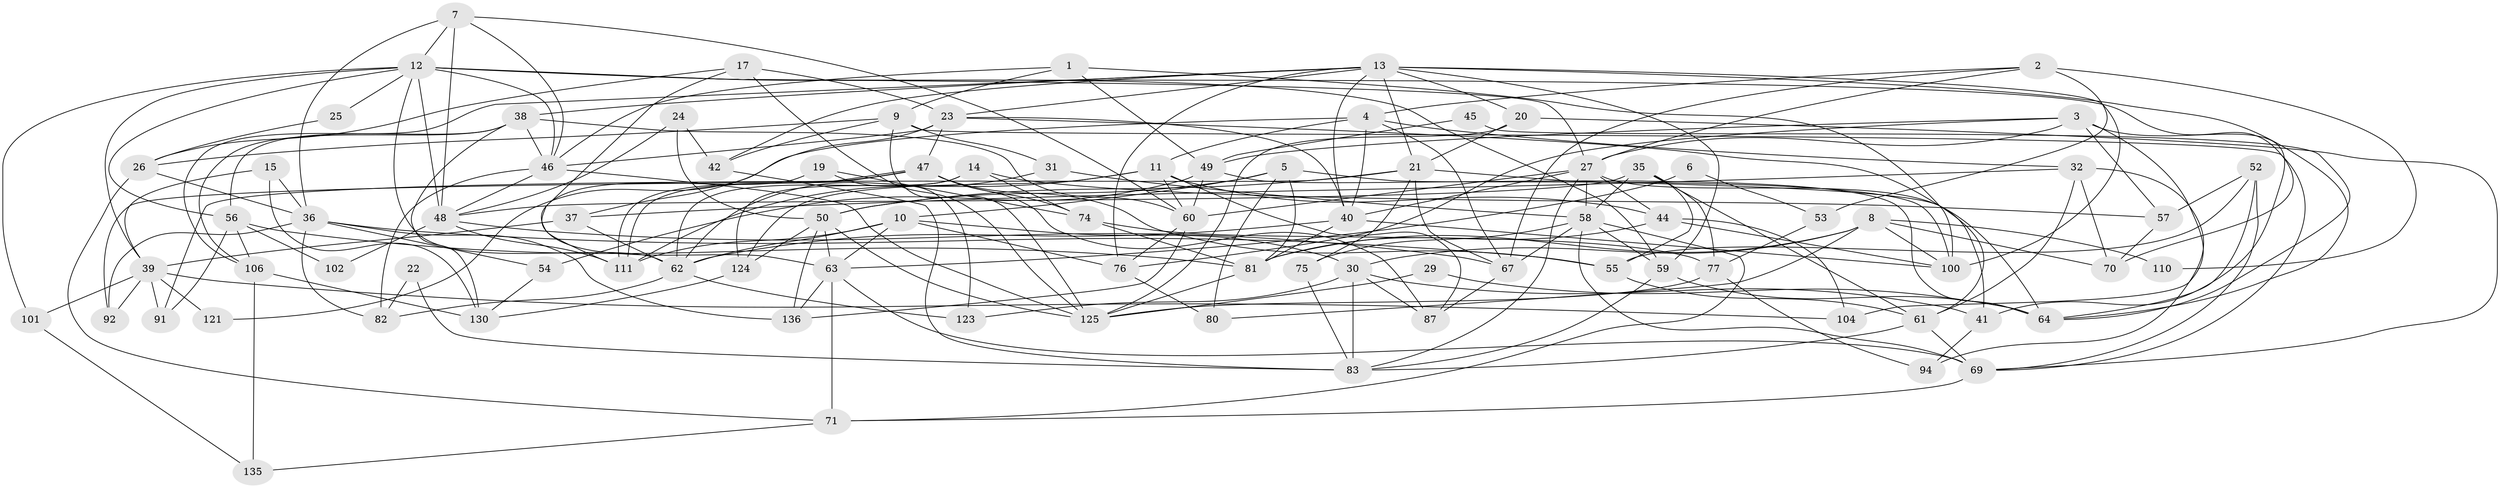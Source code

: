 // original degree distribution, {3: 0.24087591240875914, 5: 0.22627737226277372, 6: 0.08029197080291971, 4: 0.2773722627737226, 2: 0.1386861313868613, 8: 0.021897810218978103, 7: 0.014598540145985401}
// Generated by graph-tools (version 1.1) at 2025/41/03/06/25 10:41:55]
// undirected, 87 vertices, 220 edges
graph export_dot {
graph [start="1"]
  node [color=gray90,style=filled];
  1 [super="+18"];
  2;
  3 [super="+33"];
  4;
  5 [super="+51"];
  6;
  7 [super="+112"];
  8 [super="+95"];
  9 [super="+34"];
  10 [super="+16"];
  11 [super="+65"];
  12 [super="+28"];
  13 [super="+115"];
  14 [super="+103"];
  15;
  17;
  19;
  20 [super="+43"];
  21 [super="+99"];
  22;
  23 [super="+134"];
  24;
  25;
  26 [super="+97"];
  27 [super="+68"];
  29;
  30;
  31;
  32;
  35 [super="+93"];
  36 [super="+126"];
  37 [super="+105"];
  38 [super="+66"];
  39 [super="+117"];
  40 [super="+118"];
  41 [super="+78"];
  42 [super="+96"];
  44 [super="+132"];
  45;
  46 [super="+98"];
  47 [super="+90"];
  48 [super="+120"];
  49 [super="+127"];
  50 [super="+84"];
  52;
  53;
  54 [super="+107"];
  55;
  56 [super="+79"];
  57;
  58 [super="+113"];
  59 [super="+73"];
  60 [super="+122"];
  61 [super="+72"];
  62 [super="+86"];
  63 [super="+133"];
  64 [super="+88"];
  67 [super="+119"];
  69 [super="+114"];
  70 [super="+85"];
  71;
  74 [super="+116"];
  75;
  76 [super="+89"];
  77 [super="+109"];
  80 [super="+129"];
  81 [super="+108"];
  82;
  83 [super="+128"];
  87;
  91;
  92;
  94;
  100;
  101;
  102;
  104;
  106;
  110;
  111 [super="+137"];
  121;
  123;
  124;
  125 [super="+131"];
  130;
  135;
  136;
  1 -- 100;
  1 -- 9 [weight=2];
  1 -- 49;
  1 -- 46;
  2 -- 4;
  2 -- 53;
  2 -- 110;
  2 -- 67;
  2 -- 27;
  3 -- 41;
  3 -- 49;
  3 -- 104;
  3 -- 57;
  3 -- 76;
  3 -- 27;
  4 -- 67;
  4 -- 32;
  4 -- 121;
  4 -- 11;
  4 -- 40;
  5 -- 81;
  5 -- 50;
  5 -- 80;
  5 -- 100;
  5 -- 10;
  6 -- 53;
  6 -- 63;
  7 -- 12;
  7 -- 48;
  7 -- 60;
  7 -- 46;
  7 -- 36;
  8 -- 100;
  8 -- 110;
  8 -- 30;
  8 -- 81;
  8 -- 70;
  8 -- 80;
  9 -- 26;
  9 -- 42 [weight=2];
  9 -- 69;
  9 -- 125;
  9 -- 31;
  10 -- 30;
  10 -- 111;
  10 -- 76;
  10 -- 62;
  10 -- 63;
  11 -- 87;
  11 -- 44;
  11 -- 124;
  11 -- 60;
  11 -- 111;
  12 -- 39;
  12 -- 27;
  12 -- 56;
  12 -- 62;
  12 -- 48;
  12 -- 101;
  12 -- 70;
  12 -- 25;
  12 -- 59;
  12 -- 46;
  13 -- 40;
  13 -- 21 [weight=2];
  13 -- 100;
  13 -- 106;
  13 -- 42;
  13 -- 59;
  13 -- 64;
  13 -- 76;
  13 -- 38;
  13 -- 20;
  13 -- 23;
  14 -- 124;
  14 -- 57;
  14 -- 62;
  14 -- 74;
  15 -- 36;
  15 -- 130;
  15 -- 39;
  17 -- 26;
  17 -- 23;
  17 -- 63;
  17 -- 125;
  19 -- 123;
  19 -- 74;
  19 -- 111;
  20 -- 125;
  20 -- 69;
  20 -- 21;
  21 -- 91;
  21 -- 41;
  21 -- 50;
  21 -- 67;
  21 -- 75;
  22 -- 82;
  22 -- 83;
  23 -- 40;
  23 -- 46;
  23 -- 61;
  23 -- 37;
  23 -- 47;
  24 -- 48;
  24 -- 50;
  24 -- 42;
  25 -- 26;
  26 -- 71;
  26 -- 36;
  27 -- 64;
  27 -- 40;
  27 -- 58;
  27 -- 83;
  27 -- 44;
  27 -- 60;
  29 -- 125;
  29 -- 64;
  30 -- 87;
  30 -- 83;
  30 -- 41;
  30 -- 123;
  31 -- 62;
  31 -- 58;
  32 -- 70;
  32 -- 94;
  32 -- 61;
  32 -- 37;
  35 -- 55;
  35 -- 48;
  35 -- 61;
  35 -- 58;
  35 -- 77;
  36 -- 82;
  36 -- 55;
  36 -- 92;
  36 -- 136;
  36 -- 54;
  37 -- 39;
  37 -- 62;
  38 -- 106;
  38 -- 46;
  38 -- 56;
  38 -- 130;
  38 -- 60;
  39 -- 91;
  39 -- 104;
  39 -- 121;
  39 -- 92;
  39 -- 101;
  40 -- 100;
  40 -- 81;
  40 -- 62;
  41 -- 94;
  42 -- 83;
  44 -- 81;
  44 -- 104;
  44 -- 100;
  45 -- 64;
  45 -- 49;
  46 -- 82;
  46 -- 48;
  46 -- 125;
  47 -- 111;
  47 -- 111;
  47 -- 87;
  47 -- 55;
  47 -- 74;
  47 -- 92;
  48 -- 67;
  48 -- 102;
  48 -- 111;
  49 -- 54;
  49 -- 64;
  49 -- 60;
  50 -- 63;
  50 -- 124;
  50 -- 136;
  50 -- 125;
  52 -- 55;
  52 -- 57;
  52 -- 64;
  52 -- 69;
  53 -- 77;
  54 -- 130;
  55 -- 61;
  56 -- 102;
  56 -- 106;
  56 -- 91;
  56 -- 81;
  57 -- 70;
  58 -- 75;
  58 -- 67;
  58 -- 69;
  58 -- 71;
  58 -- 59;
  59 -- 64;
  59 -- 83;
  60 -- 76;
  60 -- 136;
  61 -- 69;
  61 -- 83;
  62 -- 82;
  62 -- 123;
  63 -- 69;
  63 -- 136;
  63 -- 71;
  67 -- 87;
  69 -- 71;
  71 -- 135;
  74 -- 77;
  74 -- 81;
  75 -- 83;
  76 -- 80;
  77 -- 125;
  77 -- 94;
  81 -- 125;
  101 -- 135;
  106 -- 130;
  106 -- 135;
  124 -- 130;
}
